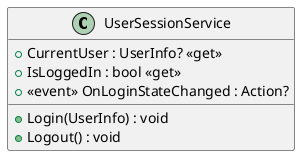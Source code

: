 @startuml
class UserSessionService {
    + CurrentUser : UserInfo? <<get>>
    + IsLoggedIn : bool <<get>>
    +  <<event>> OnLoginStateChanged : Action? 
    + Login(UserInfo) : void
    + Logout() : void
}
@enduml

